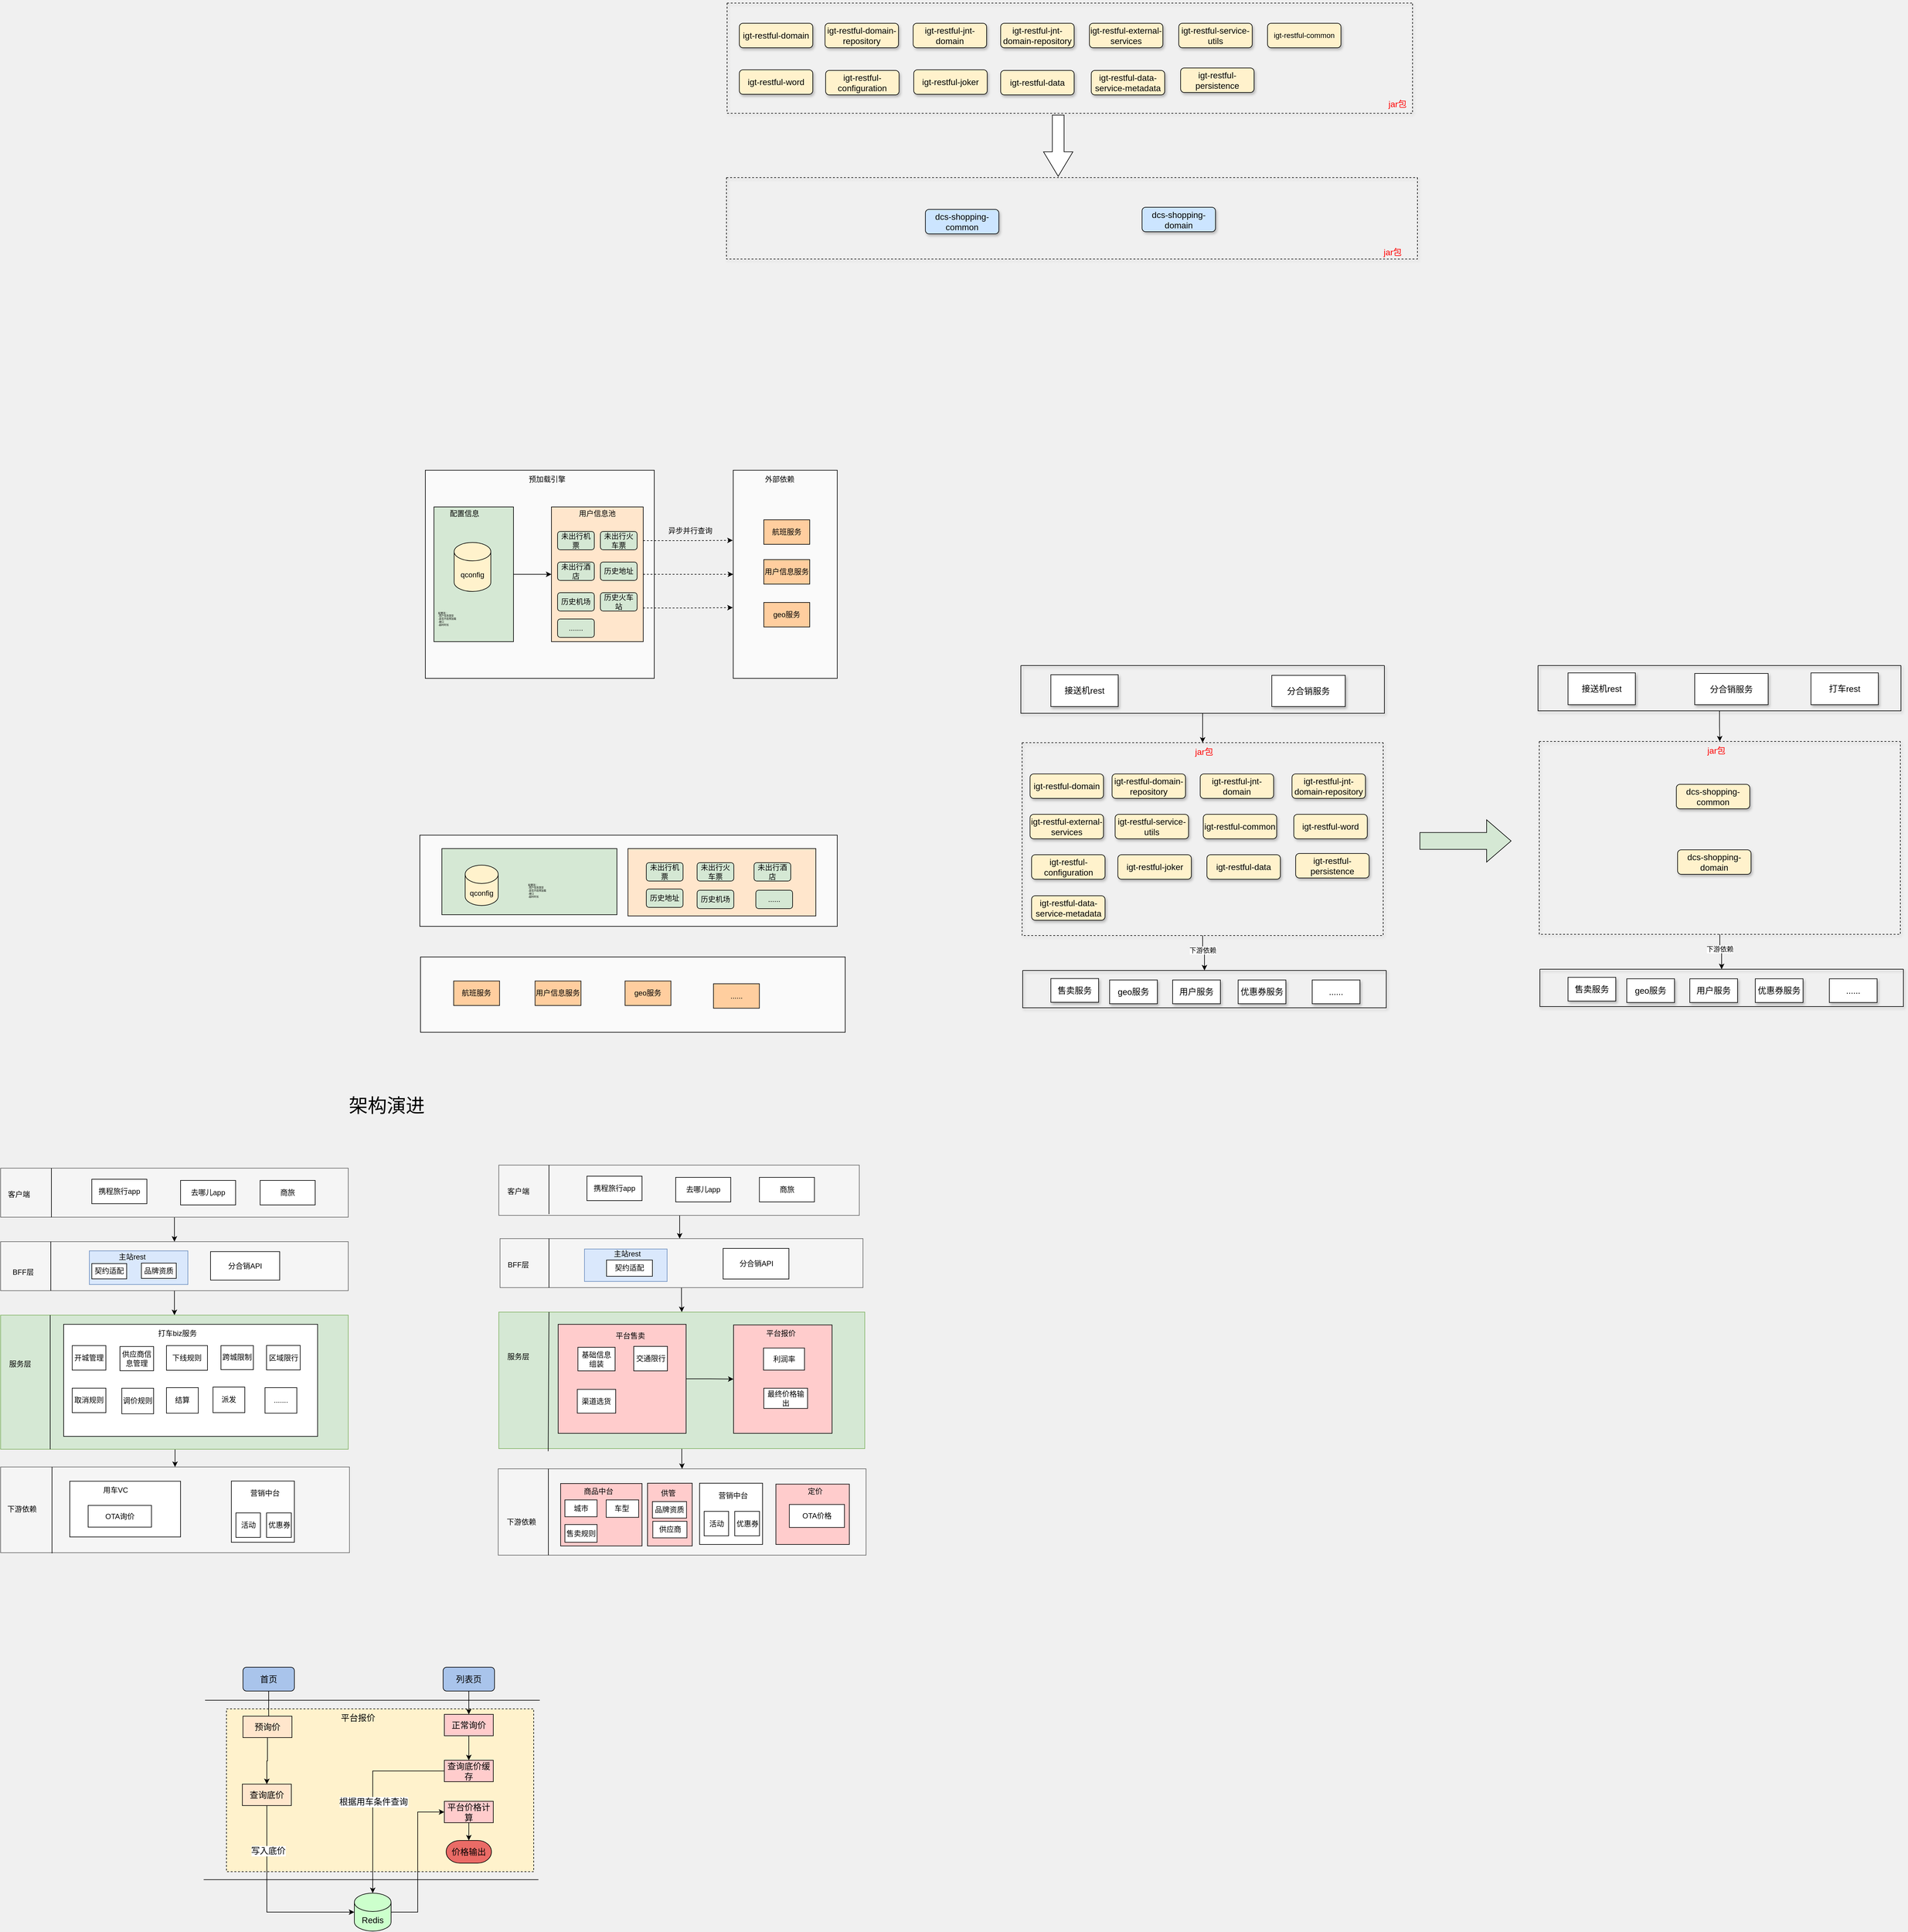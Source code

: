 <mxfile version="22.1.18" type="github">
  <diagram name="第 1 页" id="ojvPi8WQd3-tFRqyGhmH">
    <mxGraphModel dx="2836" dy="1475" grid="0" gridSize="10" guides="1" tooltips="1" connect="1" arrows="1" fold="1" page="0" pageScale="1" pageWidth="827" pageHeight="1169" background="#F0F0F0" math="0" shadow="0">
      <root>
        <mxCell id="0" />
        <mxCell id="1" parent="0" />
        <mxCell id="pNZCPgI4A5s0o7uovuhv-33" value="" style="verticalLabelPosition=bottom;verticalAlign=top;html=1;shape=mxgraph.basic.rect;fillColor2=none;strokeWidth=1;size=20;indent=5;dashed=1;fontSize=14;fillColor=#FFF2CC;" vertex="1" parent="1">
          <mxGeometry x="-1199" y="2163" width="502" height="266" as="geometry" />
        </mxCell>
        <mxCell id="dn2wFribe9WqmOmaaQCE-37" value="" style="rounded=0;whiteSpace=wrap;html=1;fillColor=#FAFAFA;" parent="1" vertex="1">
          <mxGeometry x="-874" y="140" width="374" height="340" as="geometry" />
        </mxCell>
        <mxCell id="dn2wFribe9WqmOmaaQCE-65" style="edgeStyle=orthogonalEdgeStyle;rounded=0;orthogonalLoop=1;jettySize=auto;html=1;exitX=1;exitY=0.5;exitDx=0;exitDy=0;" parent="1" source="dn2wFribe9WqmOmaaQCE-63" target="dn2wFribe9WqmOmaaQCE-39" edge="1">
          <mxGeometry relative="1" as="geometry" />
        </mxCell>
        <mxCell id="dn2wFribe9WqmOmaaQCE-63" value="" style="rounded=0;whiteSpace=wrap;html=1;fillColor=#D5E8D4;" parent="1" vertex="1">
          <mxGeometry x="-860" y="200" width="130" height="220" as="geometry" />
        </mxCell>
        <mxCell id="dn2wFribe9WqmOmaaQCE-38" value="" style="rounded=0;whiteSpace=wrap;html=1;fillColor=#FAFAFA;" parent="1" vertex="1">
          <mxGeometry x="-371" y="140" width="170" height="340" as="geometry" />
        </mxCell>
        <mxCell id="dn2wFribe9WqmOmaaQCE-57" style="edgeStyle=orthogonalEdgeStyle;rounded=0;orthogonalLoop=1;jettySize=auto;html=1;exitX=1;exitY=0.5;exitDx=0;exitDy=0;entryX=0;entryY=0.5;entryDx=0;entryDy=0;dashed=1;" parent="1" source="dn2wFribe9WqmOmaaQCE-39" target="dn2wFribe9WqmOmaaQCE-38" edge="1">
          <mxGeometry relative="1" as="geometry" />
        </mxCell>
        <mxCell id="dn2wFribe9WqmOmaaQCE-39" value="" style="rounded=0;whiteSpace=wrap;html=1;fillColor=#FFE6CC;" parent="1" vertex="1">
          <mxGeometry x="-668" y="200" width="150" height="220" as="geometry" />
        </mxCell>
        <mxCell id="dn2wFribe9WqmOmaaQCE-40" value="未出行机票" style="rounded=1;whiteSpace=wrap;html=1;fillColor=#D5E8D4;" parent="1" vertex="1">
          <mxGeometry x="-658" y="240" width="60" height="30" as="geometry" />
        </mxCell>
        <mxCell id="dn2wFribe9WqmOmaaQCE-41" value="未出行火车票" style="rounded=1;whiteSpace=wrap;html=1;fillColor=#D5E8D4;" parent="1" vertex="1">
          <mxGeometry x="-588" y="240" width="60" height="30" as="geometry" />
        </mxCell>
        <mxCell id="dn2wFribe9WqmOmaaQCE-42" value="未出行酒店" style="rounded=1;whiteSpace=wrap;html=1;fillColor=#D5E8D4;" parent="1" vertex="1">
          <mxGeometry x="-658" y="290" width="60" height="30" as="geometry" />
        </mxCell>
        <mxCell id="dn2wFribe9WqmOmaaQCE-43" value="历史地址" style="rounded=1;whiteSpace=wrap;html=1;fillColor=#D5E8D4;" parent="1" vertex="1">
          <mxGeometry x="-588" y="290" width="60" height="30" as="geometry" />
        </mxCell>
        <mxCell id="dn2wFribe9WqmOmaaQCE-44" value="历史机场" style="rounded=1;whiteSpace=wrap;html=1;fillColor=#D5E8D4;" parent="1" vertex="1">
          <mxGeometry x="-658" y="340" width="60" height="30" as="geometry" />
        </mxCell>
        <mxCell id="dn2wFribe9WqmOmaaQCE-45" value="历史火车站" style="rounded=1;whiteSpace=wrap;html=1;fillColor=#D5E8D4;" parent="1" vertex="1">
          <mxGeometry x="-588" y="340" width="60" height="30" as="geometry" />
        </mxCell>
        <mxCell id="dn2wFribe9WqmOmaaQCE-46" value="......." style="rounded=1;whiteSpace=wrap;html=1;fillColor=#D5E8D4;" parent="1" vertex="1">
          <mxGeometry x="-658" y="383" width="60" height="30" as="geometry" />
        </mxCell>
        <mxCell id="dn2wFribe9WqmOmaaQCE-50" value="用户信息池" style="text;html=1;strokeColor=none;fillColor=none;align=center;verticalAlign=middle;whiteSpace=wrap;rounded=0;" parent="1" vertex="1">
          <mxGeometry x="-632" y="196" width="78" height="30" as="geometry" />
        </mxCell>
        <mxCell id="dn2wFribe9WqmOmaaQCE-51" value="外部依赖" style="text;html=1;strokeColor=none;fillColor=none;align=center;verticalAlign=middle;whiteSpace=wrap;rounded=0;" parent="1" vertex="1">
          <mxGeometry x="-325" y="140" width="60" height="30" as="geometry" />
        </mxCell>
        <mxCell id="dn2wFribe9WqmOmaaQCE-52" value="航班服务" style="rounded=0;whiteSpace=wrap;html=1;fillColor=#FFCE9F;" parent="1" vertex="1">
          <mxGeometry x="-321" y="221" width="75" height="40" as="geometry" />
        </mxCell>
        <mxCell id="dn2wFribe9WqmOmaaQCE-53" value="用户信息服务" style="rounded=0;whiteSpace=wrap;html=1;fillColor=#FFCE9F;" parent="1" vertex="1">
          <mxGeometry x="-321" y="286" width="75" height="40" as="geometry" />
        </mxCell>
        <mxCell id="dn2wFribe9WqmOmaaQCE-55" value="geo服务" style="rounded=0;whiteSpace=wrap;html=1;fillColor=#FFCE9F;" parent="1" vertex="1">
          <mxGeometry x="-321" y="356" width="75" height="40" as="geometry" />
        </mxCell>
        <mxCell id="dn2wFribe9WqmOmaaQCE-58" style="edgeStyle=orthogonalEdgeStyle;rounded=0;orthogonalLoop=1;jettySize=auto;html=1;exitX=1;exitY=0.75;exitDx=0;exitDy=0;entryX=-0.004;entryY=0.66;entryDx=0;entryDy=0;entryPerimeter=0;dashed=1;" parent="1" source="dn2wFribe9WqmOmaaQCE-39" target="dn2wFribe9WqmOmaaQCE-38" edge="1">
          <mxGeometry relative="1" as="geometry" />
        </mxCell>
        <mxCell id="dn2wFribe9WqmOmaaQCE-59" style="edgeStyle=orthogonalEdgeStyle;rounded=0;orthogonalLoop=1;jettySize=auto;html=1;exitX=1;exitY=0.25;exitDx=0;exitDy=0;entryX=-0.004;entryY=0.337;entryDx=0;entryDy=0;entryPerimeter=0;dashed=1;" parent="1" source="dn2wFribe9WqmOmaaQCE-39" target="dn2wFribe9WqmOmaaQCE-38" edge="1">
          <mxGeometry relative="1" as="geometry" />
        </mxCell>
        <mxCell id="dn2wFribe9WqmOmaaQCE-60" value="异步并行查询" style="text;html=1;strokeColor=none;fillColor=none;align=center;verticalAlign=middle;whiteSpace=wrap;rounded=0;" parent="1" vertex="1">
          <mxGeometry x="-480" y="226" width="78" height="26" as="geometry" />
        </mxCell>
        <mxCell id="dn2wFribe9WqmOmaaQCE-61" value="预加载引擎" style="text;html=1;strokeColor=none;fillColor=none;align=center;verticalAlign=middle;whiteSpace=wrap;rounded=0;" parent="1" vertex="1">
          <mxGeometry x="-710" y="140" width="70" height="30" as="geometry" />
        </mxCell>
        <mxCell id="dn2wFribe9WqmOmaaQCE-62" value="qconfig" style="shape=cylinder3;whiteSpace=wrap;html=1;boundedLbl=1;backgroundOutline=1;size=15;fillColor=#FFF2CC;" parent="1" vertex="1">
          <mxGeometry x="-827" y="258" width="60" height="80" as="geometry" />
        </mxCell>
        <mxCell id="dn2wFribe9WqmOmaaQCE-64" value="配置信息" style="text;html=1;strokeColor=none;fillColor=none;align=center;verticalAlign=middle;whiteSpace=wrap;rounded=0;" parent="1" vertex="1">
          <mxGeometry x="-840" y="196" width="60" height="30" as="geometry" />
        </mxCell>
        <mxCell id="dn2wFribe9WqmOmaaQCE-66" value="配置项：&lt;br style=&quot;font-size: 4px;&quot;&gt;-用户信息类型&lt;br style=&quot;font-size: 4px;&quot;&gt;-是否开启预加载&lt;br style=&quot;font-size: 4px;&quot;&gt;-接口&lt;br style=&quot;font-size: 4px;&quot;&gt;-超时时长" style="text;html=1;strokeColor=none;fillColor=none;align=left;verticalAlign=middle;whiteSpace=wrap;rounded=0;fontSize=4;" parent="1" vertex="1">
          <mxGeometry x="-855.5" y="353" width="121" height="60" as="geometry" />
        </mxCell>
        <mxCell id="dn2wFribe9WqmOmaaQCE-68" value="" style="rounded=0;whiteSpace=wrap;html=1;fillColor=#FAFAFA;" parent="1" vertex="1">
          <mxGeometry x="-883" y="736" width="682" height="149" as="geometry" />
        </mxCell>
        <mxCell id="dn2wFribe9WqmOmaaQCE-70" value="" style="rounded=0;whiteSpace=wrap;html=1;fillColor=#D5E8D4;" parent="1" vertex="1">
          <mxGeometry x="-847" y="758" width="286" height="108" as="geometry" />
        </mxCell>
        <mxCell id="dn2wFribe9WqmOmaaQCE-71" value="" style="rounded=0;whiteSpace=wrap;html=1;fillColor=#FAFAFA;" parent="1" vertex="1">
          <mxGeometry x="-882" y="935" width="694" height="123" as="geometry" />
        </mxCell>
        <mxCell id="dn2wFribe9WqmOmaaQCE-73" value="" style="rounded=0;whiteSpace=wrap;html=1;fillColor=#FFE6CC;" parent="1" vertex="1">
          <mxGeometry x="-543" y="758" width="307" height="110" as="geometry" />
        </mxCell>
        <mxCell id="dn2wFribe9WqmOmaaQCE-74" value="未出行机票" style="rounded=1;whiteSpace=wrap;html=1;fillColor=#D5E8D4;" parent="1" vertex="1">
          <mxGeometry x="-513" y="781" width="60" height="30" as="geometry" />
        </mxCell>
        <mxCell id="dn2wFribe9WqmOmaaQCE-75" value="未出行火车票" style="rounded=1;whiteSpace=wrap;html=1;fillColor=#D5E8D4;" parent="1" vertex="1">
          <mxGeometry x="-430" y="781" width="60" height="30" as="geometry" />
        </mxCell>
        <mxCell id="dn2wFribe9WqmOmaaQCE-76" value="未出行酒店" style="rounded=1;whiteSpace=wrap;html=1;fillColor=#D5E8D4;" parent="1" vertex="1">
          <mxGeometry x="-337" y="781" width="60" height="30" as="geometry" />
        </mxCell>
        <mxCell id="dn2wFribe9WqmOmaaQCE-77" value="历史地址" style="rounded=1;whiteSpace=wrap;html=1;fillColor=#D5E8D4;" parent="1" vertex="1">
          <mxGeometry x="-513" y="824" width="60" height="30" as="geometry" />
        </mxCell>
        <mxCell id="dn2wFribe9WqmOmaaQCE-78" value="历史机场" style="rounded=1;whiteSpace=wrap;html=1;fillColor=#D5E8D4;" parent="1" vertex="1">
          <mxGeometry x="-430" y="826" width="60" height="30" as="geometry" />
        </mxCell>
        <mxCell id="dn2wFribe9WqmOmaaQCE-79" value="......" style="rounded=1;whiteSpace=wrap;html=1;fillColor=#D5E8D4;" parent="1" vertex="1">
          <mxGeometry x="-334" y="826" width="60" height="30" as="geometry" />
        </mxCell>
        <mxCell id="dn2wFribe9WqmOmaaQCE-83" value="航班服务" style="rounded=0;whiteSpace=wrap;html=1;fillColor=#FFCE9F;" parent="1" vertex="1">
          <mxGeometry x="-827.75" y="974.25" width="75" height="40" as="geometry" />
        </mxCell>
        <mxCell id="dn2wFribe9WqmOmaaQCE-84" value="用户信息服务" style="rounded=0;whiteSpace=wrap;html=1;fillColor=#FFCE9F;" parent="1" vertex="1">
          <mxGeometry x="-694.75" y="974.25" width="75" height="40" as="geometry" />
        </mxCell>
        <mxCell id="dn2wFribe9WqmOmaaQCE-85" value="geo服务" style="rounded=0;whiteSpace=wrap;html=1;fillColor=#FFCE9F;" parent="1" vertex="1">
          <mxGeometry x="-547.75" y="974.25" width="75" height="40" as="geometry" />
        </mxCell>
        <mxCell id="dn2wFribe9WqmOmaaQCE-90" value="qconfig" style="shape=cylinder3;whiteSpace=wrap;html=1;boundedLbl=1;backgroundOutline=1;size=15;fillColor=#FFF2CC;" parent="1" vertex="1">
          <mxGeometry x="-809" y="785" width="54" height="66" as="geometry" />
        </mxCell>
        <mxCell id="dn2wFribe9WqmOmaaQCE-92" value="配置项：&lt;br style=&quot;font-size: 4px;&quot;&gt;-用户信息类型&lt;br style=&quot;font-size: 4px;&quot;&gt;-是否开启预加载&lt;br style=&quot;font-size: 4px;&quot;&gt;-接口&lt;br style=&quot;font-size: 4px;&quot;&gt;-超时时长" style="text;html=1;strokeColor=none;fillColor=none;align=left;verticalAlign=middle;whiteSpace=wrap;rounded=0;fontSize=4;" parent="1" vertex="1">
          <mxGeometry x="-708" y="797" width="121" height="60" as="geometry" />
        </mxCell>
        <mxCell id="dn2wFribe9WqmOmaaQCE-95" value="......" style="rounded=0;whiteSpace=wrap;html=1;fillColor=#FFCE9F;" parent="1" vertex="1">
          <mxGeometry x="-403.25" y="978.75" width="75" height="40" as="geometry" />
        </mxCell>
        <mxCell id="n12spc9v7HAxNl4aVp7A-15" value="" style="whiteSpace=wrap;html=1;fillColor=#f5f5f5;strokeColor=#666666;fontColor=#333333;" parent="1" vertex="1">
          <mxGeometry x="-755" y="1771" width="601" height="141" as="geometry" />
        </mxCell>
        <mxCell id="n12spc9v7HAxNl4aVp7A-16" value="" style="whiteSpace=wrap;html=1;fillColor=#FFCCCC;" parent="1" vertex="1">
          <mxGeometry x="-653" y="1795" width="133" height="102" as="geometry" />
        </mxCell>
        <mxCell id="n12spc9v7HAxNl4aVp7A-91" style="edgeStyle=orthogonalEdgeStyle;rounded=0;orthogonalLoop=1;jettySize=auto;html=1;exitX=0.5;exitY=1;exitDx=0;exitDy=0;entryX=0.5;entryY=0;entryDx=0;entryDy=0;" parent="1" edge="1">
          <mxGeometry relative="1" as="geometry">
            <mxPoint x="-460.5" y="1356" as="sourcePoint" />
            <mxPoint x="-458.5" y="1395" as="targetPoint" />
          </mxGeometry>
        </mxCell>
        <mxCell id="n12spc9v7HAxNl4aVp7A-17" value="" style="whiteSpace=wrap;html=1;fillColor=#f5f5f5;fontColor=#333333;strokeColor=#666666;" parent="1" vertex="1">
          <mxGeometry x="-754" y="1275" width="589" height="82" as="geometry" />
        </mxCell>
        <mxCell id="n12spc9v7HAxNl4aVp7A-18" value="" style="endArrow=none;html=1;" parent="1" edge="1">
          <mxGeometry width="50" height="50" relative="1" as="geometry">
            <mxPoint x="-672" y="1355" as="sourcePoint" />
            <mxPoint x="-672" y="1275" as="targetPoint" />
          </mxGeometry>
        </mxCell>
        <mxCell id="n12spc9v7HAxNl4aVp7A-19" value="客户端" style="text;html=1;strokeColor=none;fillColor=none;align=center;verticalAlign=middle;whiteSpace=wrap;" parent="1" vertex="1">
          <mxGeometry x="-752" y="1303" width="60" height="30" as="geometry" />
        </mxCell>
        <mxCell id="n12spc9v7HAxNl4aVp7A-20" value="携程旅行app" style="whiteSpace=wrap;html=1;" parent="1" vertex="1">
          <mxGeometry x="-610" y="1293" width="90" height="40" as="geometry" />
        </mxCell>
        <mxCell id="n12spc9v7HAxNl4aVp7A-21" value="去哪儿app" style="whiteSpace=wrap;html=1;" parent="1" vertex="1">
          <mxGeometry x="-465" y="1295" width="90" height="40" as="geometry" />
        </mxCell>
        <mxCell id="n12spc9v7HAxNl4aVp7A-25" value="商旅" style="whiteSpace=wrap;html=1;" parent="1" vertex="1">
          <mxGeometry x="-328.25" y="1295" width="90" height="40" as="geometry" />
        </mxCell>
        <mxCell id="pNZCPgI4A5s0o7uovuhv-4" style="edgeStyle=orthogonalEdgeStyle;rounded=0;orthogonalLoop=1;jettySize=auto;html=1;exitX=0.5;exitY=1;exitDx=0;exitDy=0;entryX=0.5;entryY=0;entryDx=0;entryDy=0;" edge="1" parent="1" source="n12spc9v7HAxNl4aVp7A-26" target="n12spc9v7HAxNl4aVp7A-29">
          <mxGeometry relative="1" as="geometry" />
        </mxCell>
        <mxCell id="n12spc9v7HAxNl4aVp7A-26" value="" style="whiteSpace=wrap;html=1;fillColor=#f5f5f5;fontColor=#333333;strokeColor=#666666;" parent="1" vertex="1">
          <mxGeometry x="-752" y="1395" width="593" height="80" as="geometry" />
        </mxCell>
        <mxCell id="n12spc9v7HAxNl4aVp7A-27" value="" style="endArrow=none;html=1;" parent="1" edge="1">
          <mxGeometry width="50" height="50" relative="1" as="geometry">
            <mxPoint x="-672" y="1475" as="sourcePoint" />
            <mxPoint x="-672" y="1395" as="targetPoint" />
          </mxGeometry>
        </mxCell>
        <mxCell id="n12spc9v7HAxNl4aVp7A-28" value="BFF层" style="text;html=1;strokeColor=none;fillColor=none;align=center;verticalAlign=middle;whiteSpace=wrap;" parent="1" vertex="1">
          <mxGeometry x="-752" y="1422.5" width="60" height="30" as="geometry" />
        </mxCell>
        <mxCell id="n12spc9v7HAxNl4aVp7A-151" style="edgeStyle=orthogonalEdgeStyle;rounded=0;orthogonalLoop=1;jettySize=auto;html=1;exitX=0.5;exitY=1;exitDx=0;exitDy=0;" parent="1" source="n12spc9v7HAxNl4aVp7A-29" target="n12spc9v7HAxNl4aVp7A-15" edge="1">
          <mxGeometry relative="1" as="geometry" />
        </mxCell>
        <mxCell id="n12spc9v7HAxNl4aVp7A-29" value="" style="whiteSpace=wrap;html=1;fillColor=#d5e8d4;strokeColor=#82b366;" parent="1" vertex="1">
          <mxGeometry x="-754" y="1515" width="598" height="223" as="geometry" />
        </mxCell>
        <mxCell id="n12spc9v7HAxNl4aVp7A-30" value="服务层" style="text;html=1;strokeColor=none;fillColor=none;align=center;verticalAlign=middle;whiteSpace=wrap;" parent="1" vertex="1">
          <mxGeometry x="-752" y="1572.5" width="60" height="30" as="geometry" />
        </mxCell>
        <mxCell id="n12spc9v7HAxNl4aVp7A-31" value="" style="whiteSpace=wrap;html=1;fillColor=#dae8fc;strokeColor=#6c8ebf;" parent="1" vertex="1">
          <mxGeometry x="-614" y="1412" width="135" height="53" as="geometry" />
        </mxCell>
        <mxCell id="n12spc9v7HAxNl4aVp7A-33" value="契约适配" style="whiteSpace=wrap;html=1;" parent="1" vertex="1">
          <mxGeometry x="-578" y="1430" width="75" height="26.5" as="geometry" />
        </mxCell>
        <mxCell id="n12spc9v7HAxNl4aVp7A-34" value="分合销API" style="whiteSpace=wrap;html=1;" parent="1" vertex="1">
          <mxGeometry x="-387.5" y="1411" width="107.5" height="50" as="geometry" />
        </mxCell>
        <mxCell id="n12spc9v7HAxNl4aVp7A-35" value="" style="endArrow=none;html=1;exitX=0.135;exitY=1.019;exitDx=0;exitDy=0;exitPerimeter=0;" parent="1" source="n12spc9v7HAxNl4aVp7A-29" edge="1">
          <mxGeometry width="50" height="50" relative="1" as="geometry">
            <mxPoint x="-672" y="1663" as="sourcePoint" />
            <mxPoint x="-672" y="1515" as="targetPoint" />
          </mxGeometry>
        </mxCell>
        <mxCell id="n12spc9v7HAxNl4aVp7A-36" value="售卖" style="text;html=1;strokeColor=none;fillColor=none;align=center;verticalAlign=middle;whiteSpace=wrap;" parent="1" vertex="1">
          <mxGeometry x="-532" y="1545" width="60" height="30" as="geometry" />
        </mxCell>
        <mxCell id="n12spc9v7HAxNl4aVp7A-37" value="" style="whiteSpace=wrap;html=1;fillColor=#FFCCCC;" parent="1" vertex="1">
          <mxGeometry x="-370.5" y="1536" width="161" height="177" as="geometry" />
        </mxCell>
        <mxCell id="n12spc9v7HAxNl4aVp7A-38" value="平台报价" style="text;html=1;strokeColor=none;fillColor=none;align=center;verticalAlign=middle;whiteSpace=wrap;" parent="1" vertex="1">
          <mxGeometry x="-322.75" y="1535" width="60" height="30" as="geometry" />
        </mxCell>
        <mxCell id="pNZCPgI4A5s0o7uovuhv-1" style="edgeStyle=orthogonalEdgeStyle;rounded=0;orthogonalLoop=1;jettySize=auto;html=1;exitX=1;exitY=0.5;exitDx=0;exitDy=0;entryX=0;entryY=0.5;entryDx=0;entryDy=0;" edge="1" parent="1" source="n12spc9v7HAxNl4aVp7A-39" target="n12spc9v7HAxNl4aVp7A-37">
          <mxGeometry relative="1" as="geometry" />
        </mxCell>
        <mxCell id="n12spc9v7HAxNl4aVp7A-39" value="" style="whiteSpace=wrap;html=1;fillColor=#FFCCCC;" parent="1" vertex="1">
          <mxGeometry x="-657" y="1535" width="209" height="178" as="geometry" />
        </mxCell>
        <mxCell id="n12spc9v7HAxNl4aVp7A-40" value="平台售卖" style="text;html=1;strokeColor=none;fillColor=none;align=center;verticalAlign=middle;whiteSpace=wrap;" parent="1" vertex="1">
          <mxGeometry x="-569.5" y="1539" width="60" height="30" as="geometry" />
        </mxCell>
        <mxCell id="n12spc9v7HAxNl4aVp7A-41" value="" style="endArrow=none;html=1;" parent="1" edge="1">
          <mxGeometry width="50" height="50" relative="1" as="geometry">
            <mxPoint x="-673" y="1912" as="sourcePoint" />
            <mxPoint x="-673" y="1771" as="targetPoint" />
          </mxGeometry>
        </mxCell>
        <mxCell id="n12spc9v7HAxNl4aVp7A-42" value="下游依赖" style="text;html=1;strokeColor=none;fillColor=none;align=center;verticalAlign=middle;whiteSpace=wrap;" parent="1" vertex="1">
          <mxGeometry x="-747" y="1843" width="60" height="30" as="geometry" />
        </mxCell>
        <mxCell id="n12spc9v7HAxNl4aVp7A-43" value="城市" style="whiteSpace=wrap;html=1;" parent="1" vertex="1">
          <mxGeometry x="-646" y="1821.75" width="52.5" height="27.5" as="geometry" />
        </mxCell>
        <mxCell id="n12spc9v7HAxNl4aVp7A-47" value="最终价格输出" style="whiteSpace=wrap;html=1;" parent="1" vertex="1">
          <mxGeometry x="-321" y="1639.37" width="71.5" height="33" as="geometry" />
        </mxCell>
        <mxCell id="n12spc9v7HAxNl4aVp7A-48" value="利润率" style="whiteSpace=wrap;html=1;" parent="1" vertex="1">
          <mxGeometry x="-321.5" y="1573.75" width="67" height="36" as="geometry" />
        </mxCell>
        <mxCell id="n12spc9v7HAxNl4aVp7A-50" value="车型&lt;span style=&quot;white-space: pre;&quot;&gt;&#x9;&lt;/span&gt;" style="whiteSpace=wrap;html=1;" parent="1" vertex="1">
          <mxGeometry x="-578.5" y="1821.75" width="53" height="28.5" as="geometry" />
        </mxCell>
        <mxCell id="n12spc9v7HAxNl4aVp7A-51" value="售卖规则" style="whiteSpace=wrap;html=1;" parent="1" vertex="1">
          <mxGeometry x="-646" y="1862" width="52.5" height="29" as="geometry" />
        </mxCell>
        <mxCell id="n12spc9v7HAxNl4aVp7A-53" value="商品中台" style="text;html=1;strokeColor=none;fillColor=none;align=center;verticalAlign=middle;whiteSpace=wrap;" parent="1" vertex="1">
          <mxGeometry x="-621" y="1793" width="60" height="30" as="geometry" />
        </mxCell>
        <mxCell id="n12spc9v7HAxNl4aVp7A-54" value="" style="whiteSpace=wrap;html=1;" parent="1" vertex="1">
          <mxGeometry x="-426" y="1794.5" width="103" height="100" as="geometry" />
        </mxCell>
        <mxCell id="n12spc9v7HAxNl4aVp7A-55" value="营销中台" style="text;html=1;strokeColor=none;fillColor=none;align=center;verticalAlign=middle;whiteSpace=wrap;" parent="1" vertex="1">
          <mxGeometry x="-401" y="1799.5" width="60" height="30" as="geometry" />
        </mxCell>
        <mxCell id="n12spc9v7HAxNl4aVp7A-56" value="活动" style="whiteSpace=wrap;html=1;" parent="1" vertex="1">
          <mxGeometry x="-418.5" y="1840.5" width="40" height="40" as="geometry" />
        </mxCell>
        <mxCell id="n12spc9v7HAxNl4aVp7A-57" value="优惠券" style="whiteSpace=wrap;html=1;" parent="1" vertex="1">
          <mxGeometry x="-368.5" y="1840.5" width="40.5" height="40" as="geometry" />
        </mxCell>
        <mxCell id="n12spc9v7HAxNl4aVp7A-58" value="渠道选货" style="whiteSpace=wrap;html=1;" parent="1" vertex="1">
          <mxGeometry x="-625.75" y="1641.25" width="62.75" height="38.75" as="geometry" />
        </mxCell>
        <mxCell id="n12spc9v7HAxNl4aVp7A-59" value="交通限行" style="whiteSpace=wrap;html=1;" parent="1" vertex="1">
          <mxGeometry x="-533.5" y="1571" width="55" height="40" as="geometry" />
        </mxCell>
        <mxCell id="n12spc9v7HAxNl4aVp7A-60" value="基础信息组装" style="whiteSpace=wrap;html=1;" parent="1" vertex="1">
          <mxGeometry x="-624.75" y="1572.5" width="60.75" height="38.5" as="geometry" />
        </mxCell>
        <mxCell id="n12spc9v7HAxNl4aVp7A-66" value="" style="whiteSpace=wrap;html=1;fillColor=#FFCCCC;" parent="1" vertex="1">
          <mxGeometry x="-301.25" y="1796" width="120" height="98.5" as="geometry" />
        </mxCell>
        <mxCell id="n12spc9v7HAxNl4aVp7A-69" value="&lt;div style=&quot;text-align: start;&quot;&gt;OTA价格&lt;/div&gt;" style="whiteSpace=wrap;html=1;" parent="1" vertex="1">
          <mxGeometry x="-279.25" y="1829.25" width="90" height="37.5" as="geometry" />
        </mxCell>
        <mxCell id="n12spc9v7HAxNl4aVp7A-79" value="定价" style="text;html=1;strokeColor=none;fillColor=none;align=center;verticalAlign=middle;whiteSpace=wrap;" parent="1" vertex="1">
          <mxGeometry x="-266.75" y="1793" width="60" height="30" as="geometry" />
        </mxCell>
        <mxCell id="n12spc9v7HAxNl4aVp7A-80" value="主站rest" style="text;html=1;strokeColor=none;fillColor=none;align=center;verticalAlign=middle;whiteSpace=wrap;rounded=0;" parent="1" vertex="1">
          <mxGeometry x="-574" y="1405" width="60" height="30" as="geometry" />
        </mxCell>
        <mxCell id="n12spc9v7HAxNl4aVp7A-92" value="" style="whiteSpace=wrap;html=1;fillColor=#f5f5f5;strokeColor=#666666;fontColor=#333333;" parent="1" vertex="1">
          <mxGeometry x="-1568" y="1768" width="570" height="140" as="geometry" />
        </mxCell>
        <mxCell id="n12spc9v7HAxNl4aVp7A-93" value="" style="whiteSpace=wrap;html=1;" parent="1" vertex="1">
          <mxGeometry x="-1455" y="1791.25" width="181" height="91" as="geometry" />
        </mxCell>
        <mxCell id="5h83ffTivOZT2kAHfoAY-116" style="edgeStyle=orthogonalEdgeStyle;rounded=0;orthogonalLoop=1;jettySize=auto;html=1;exitX=0.5;exitY=1;exitDx=0;exitDy=0;entryX=0.5;entryY=0;entryDx=0;entryDy=0;" parent="1" source="n12spc9v7HAxNl4aVp7A-95" target="n12spc9v7HAxNl4aVp7A-102" edge="1">
          <mxGeometry relative="1" as="geometry" />
        </mxCell>
        <mxCell id="n12spc9v7HAxNl4aVp7A-95" value="" style="whiteSpace=wrap;html=1;fillColor=#f5f5f5;fontColor=#333333;strokeColor=#666666;" parent="1" vertex="1">
          <mxGeometry x="-1568" y="1280" width="568" height="80" as="geometry" />
        </mxCell>
        <mxCell id="n12spc9v7HAxNl4aVp7A-96" value="" style="endArrow=none;html=1;" parent="1" edge="1">
          <mxGeometry width="50" height="50" relative="1" as="geometry">
            <mxPoint x="-1485" y="1360" as="sourcePoint" />
            <mxPoint x="-1485" y="1280" as="targetPoint" />
          </mxGeometry>
        </mxCell>
        <mxCell id="n12spc9v7HAxNl4aVp7A-97" value="客户端" style="text;html=1;strokeColor=none;fillColor=none;align=center;verticalAlign=middle;whiteSpace=wrap;" parent="1" vertex="1">
          <mxGeometry x="-1568" y="1308" width="60" height="30" as="geometry" />
        </mxCell>
        <mxCell id="n12spc9v7HAxNl4aVp7A-98" value="携程旅行app" style="whiteSpace=wrap;html=1;" parent="1" vertex="1">
          <mxGeometry x="-1419" y="1298" width="90" height="40" as="geometry" />
        </mxCell>
        <mxCell id="n12spc9v7HAxNl4aVp7A-99" value="去哪儿app" style="whiteSpace=wrap;html=1;" parent="1" vertex="1">
          <mxGeometry x="-1274" y="1300" width="90" height="40" as="geometry" />
        </mxCell>
        <mxCell id="n12spc9v7HAxNl4aVp7A-100" value="商旅" style="whiteSpace=wrap;html=1;" parent="1" vertex="1">
          <mxGeometry x="-1144" y="1300" width="90" height="40" as="geometry" />
        </mxCell>
        <mxCell id="5h83ffTivOZT2kAHfoAY-117" style="edgeStyle=orthogonalEdgeStyle;rounded=0;orthogonalLoop=1;jettySize=auto;html=1;exitX=0.5;exitY=1;exitDx=0;exitDy=0;entryX=0.5;entryY=0;entryDx=0;entryDy=0;" parent="1" source="n12spc9v7HAxNl4aVp7A-102" target="n12spc9v7HAxNl4aVp7A-106" edge="1">
          <mxGeometry relative="1" as="geometry" />
        </mxCell>
        <mxCell id="n12spc9v7HAxNl4aVp7A-102" value="" style="whiteSpace=wrap;html=1;fillColor=#f5f5f5;fontColor=#333333;strokeColor=#666666;" parent="1" vertex="1">
          <mxGeometry x="-1568" y="1400" width="568" height="80" as="geometry" />
        </mxCell>
        <mxCell id="n12spc9v7HAxNl4aVp7A-103" value="" style="endArrow=none;html=1;" parent="1" edge="1">
          <mxGeometry width="50" height="50" relative="1" as="geometry">
            <mxPoint x="-1486" y="1480" as="sourcePoint" />
            <mxPoint x="-1486" y="1400" as="targetPoint" />
          </mxGeometry>
        </mxCell>
        <mxCell id="n12spc9v7HAxNl4aVp7A-104" value="BFF层" style="text;html=1;strokeColor=none;fillColor=none;align=center;verticalAlign=middle;whiteSpace=wrap;" parent="1" vertex="1">
          <mxGeometry x="-1561" y="1435" width="60" height="30" as="geometry" />
        </mxCell>
        <mxCell id="n12spc9v7HAxNl4aVp7A-153" style="edgeStyle=orthogonalEdgeStyle;rounded=0;orthogonalLoop=1;jettySize=auto;html=1;exitX=0.5;exitY=1;exitDx=0;exitDy=0;entryX=0.5;entryY=0;entryDx=0;entryDy=0;" parent="1" source="n12spc9v7HAxNl4aVp7A-106" target="n12spc9v7HAxNl4aVp7A-92" edge="1">
          <mxGeometry relative="1" as="geometry" />
        </mxCell>
        <mxCell id="n12spc9v7HAxNl4aVp7A-106" value="" style="whiteSpace=wrap;html=1;fillColor=#d5e8d4;strokeColor=#82b366;" parent="1" vertex="1">
          <mxGeometry x="-1568" y="1520" width="568" height="219" as="geometry" />
        </mxCell>
        <mxCell id="n12spc9v7HAxNl4aVp7A-107" value="服务层" style="text;html=1;strokeColor=none;fillColor=none;align=center;verticalAlign=middle;whiteSpace=wrap;" parent="1" vertex="1">
          <mxGeometry x="-1566" y="1585" width="60" height="30" as="geometry" />
        </mxCell>
        <mxCell id="n12spc9v7HAxNl4aVp7A-108" value="" style="whiteSpace=wrap;html=1;fillColor=#dae8fc;strokeColor=#6c8ebf;" parent="1" vertex="1">
          <mxGeometry x="-1423" y="1415" width="161" height="55" as="geometry" />
        </mxCell>
        <mxCell id="n12spc9v7HAxNl4aVp7A-109" value="契约适配" style="whiteSpace=wrap;html=1;" parent="1" vertex="1">
          <mxGeometry x="-1419" y="1435.75" width="57" height="25" as="geometry" />
        </mxCell>
        <mxCell id="n12spc9v7HAxNl4aVp7A-110" value="分合销API" style="whiteSpace=wrap;html=1;" parent="1" vertex="1">
          <mxGeometry x="-1225" y="1416.25" width="113" height="46.5" as="geometry" />
        </mxCell>
        <mxCell id="n12spc9v7HAxNl4aVp7A-111" value="" style="endArrow=none;html=1;" parent="1" edge="1">
          <mxGeometry width="50" height="50" relative="1" as="geometry">
            <mxPoint x="-1487" y="1739" as="sourcePoint" />
            <mxPoint x="-1487" y="1520" as="targetPoint" />
          </mxGeometry>
        </mxCell>
        <mxCell id="n12spc9v7HAxNl4aVp7A-112" value="售卖" style="text;html=1;strokeColor=none;fillColor=none;align=center;verticalAlign=middle;whiteSpace=wrap;" parent="1" vertex="1">
          <mxGeometry x="-1341" y="1550" width="60" height="30" as="geometry" />
        </mxCell>
        <mxCell id="n12spc9v7HAxNl4aVp7A-116" value="" style="whiteSpace=wrap;html=1;" parent="1" vertex="1">
          <mxGeometry x="-1465" y="1535" width="415" height="183" as="geometry" />
        </mxCell>
        <mxCell id="n12spc9v7HAxNl4aVp7A-117" value="打车biz服务" style="text;html=1;strokeColor=none;fillColor=none;align=center;verticalAlign=middle;whiteSpace=wrap;" parent="1" vertex="1">
          <mxGeometry x="-1321.75" y="1537" width="85.5" height="26" as="geometry" />
        </mxCell>
        <mxCell id="n12spc9v7HAxNl4aVp7A-118" value="" style="endArrow=none;html=1;" parent="1" edge="1">
          <mxGeometry width="50" height="50" relative="1" as="geometry">
            <mxPoint x="-1484" y="1909" as="sourcePoint" />
            <mxPoint x="-1484" y="1768" as="targetPoint" />
          </mxGeometry>
        </mxCell>
        <mxCell id="n12spc9v7HAxNl4aVp7A-119" value="下游依赖" style="text;html=1;strokeColor=none;fillColor=none;align=center;verticalAlign=middle;whiteSpace=wrap;" parent="1" vertex="1">
          <mxGeometry x="-1563" y="1821.75" width="60" height="30" as="geometry" />
        </mxCell>
        <mxCell id="n12spc9v7HAxNl4aVp7A-120" value="OTA询价" style="whiteSpace=wrap;html=1;" parent="1" vertex="1">
          <mxGeometry x="-1425" y="1830.75" width="103.5" height="35.5" as="geometry" />
        </mxCell>
        <mxCell id="n12spc9v7HAxNl4aVp7A-125" value="用车VC" style="text;html=1;strokeColor=none;fillColor=none;align=center;verticalAlign=middle;whiteSpace=wrap;" parent="1" vertex="1">
          <mxGeometry x="-1410" y="1791.25" width="60" height="30" as="geometry" />
        </mxCell>
        <mxCell id="n12spc9v7HAxNl4aVp7A-130" value="下线规则" style="whiteSpace=wrap;html=1;" parent="1" vertex="1">
          <mxGeometry x="-1297" y="1569.75" width="67" height="40.25" as="geometry" />
        </mxCell>
        <mxCell id="n12spc9v7HAxNl4aVp7A-131" value="跨城限制" style="whiteSpace=wrap;html=1;" parent="1" vertex="1">
          <mxGeometry x="-1208" y="1569.75" width="53" height="39.25" as="geometry" />
        </mxCell>
        <mxCell id="n12spc9v7HAxNl4aVp7A-136" value="主站rest" style="text;html=1;strokeColor=none;fillColor=none;align=center;verticalAlign=middle;whiteSpace=wrap;rounded=0;" parent="1" vertex="1">
          <mxGeometry x="-1383" y="1410" width="60" height="30" as="geometry" />
        </mxCell>
        <mxCell id="n12spc9v7HAxNl4aVp7A-137" value="区域限行" style="whiteSpace=wrap;html=1;" parent="1" vertex="1">
          <mxGeometry x="-1133.5" y="1569.5" width="55" height="40" as="geometry" />
        </mxCell>
        <mxCell id="n12spc9v7HAxNl4aVp7A-138" value="开城管理" style="whiteSpace=wrap;html=1;" parent="1" vertex="1">
          <mxGeometry x="-1451" y="1569.75" width="55" height="40" as="geometry" />
        </mxCell>
        <mxCell id="n12spc9v7HAxNl4aVp7A-139" value="供应商信息管理" style="whiteSpace=wrap;html=1;" parent="1" vertex="1">
          <mxGeometry x="-1373" y="1571.25" width="55" height="39.5" as="geometry" />
        </mxCell>
        <mxCell id="n12spc9v7HAxNl4aVp7A-140" value="品牌资质" style="whiteSpace=wrap;html=1;" parent="1" vertex="1">
          <mxGeometry x="-1338" y="1435" width="57" height="25" as="geometry" />
        </mxCell>
        <mxCell id="n12spc9v7HAxNl4aVp7A-141" value="取消规则" style="whiteSpace=wrap;html=1;" parent="1" vertex="1">
          <mxGeometry x="-1451" y="1639.25" width="55" height="40" as="geometry" />
        </mxCell>
        <mxCell id="n12spc9v7HAxNl4aVp7A-142" value="调价规则" style="whiteSpace=wrap;html=1;" parent="1" vertex="1">
          <mxGeometry x="-1370" y="1639.37" width="52" height="41.75" as="geometry" />
        </mxCell>
        <mxCell id="n12spc9v7HAxNl4aVp7A-144" style="edgeStyle=orthogonalEdgeStyle;rounded=0;orthogonalLoop=1;jettySize=auto;html=1;exitX=0.5;exitY=1;exitDx=0;exitDy=0;" parent="1" source="n12spc9v7HAxNl4aVp7A-97" target="n12spc9v7HAxNl4aVp7A-97" edge="1">
          <mxGeometry relative="1" as="geometry" />
        </mxCell>
        <mxCell id="n12spc9v7HAxNl4aVp7A-155" value="" style="whiteSpace=wrap;html=1;fillColor=#FFCCCC;" parent="1" vertex="1">
          <mxGeometry x="-511" y="1794.5" width="73" height="102.5" as="geometry" />
        </mxCell>
        <mxCell id="n12spc9v7HAxNl4aVp7A-156" value="供管" style="text;html=1;strokeColor=none;fillColor=none;align=center;verticalAlign=middle;whiteSpace=wrap;" parent="1" vertex="1">
          <mxGeometry x="-507" y="1796" width="60" height="30" as="geometry" />
        </mxCell>
        <mxCell id="n12spc9v7HAxNl4aVp7A-157" value="品牌资质" style="whiteSpace=wrap;html=1;" parent="1" vertex="1">
          <mxGeometry x="-503" y="1824.5" width="55.75" height="27" as="geometry" />
        </mxCell>
        <mxCell id="n12spc9v7HAxNl4aVp7A-159" value="供应商" style="whiteSpace=wrap;html=1;" parent="1" vertex="1">
          <mxGeometry x="-502.37" y="1856.75" width="55.75" height="27" as="geometry" />
        </mxCell>
        <mxCell id="n12spc9v7HAxNl4aVp7A-160" value="" style="whiteSpace=wrap;html=1;" parent="1" vertex="1">
          <mxGeometry x="-1191" y="1791" width="103" height="100" as="geometry" />
        </mxCell>
        <mxCell id="n12spc9v7HAxNl4aVp7A-161" value="营销中台" style="text;html=1;strokeColor=none;fillColor=none;align=center;verticalAlign=middle;whiteSpace=wrap;" parent="1" vertex="1">
          <mxGeometry x="-1166" y="1796" width="60" height="30" as="geometry" />
        </mxCell>
        <mxCell id="n12spc9v7HAxNl4aVp7A-162" value="活动" style="whiteSpace=wrap;html=1;" parent="1" vertex="1">
          <mxGeometry x="-1183.5" y="1843" width="40" height="40" as="geometry" />
        </mxCell>
        <mxCell id="n12spc9v7HAxNl4aVp7A-163" value="优惠券" style="whiteSpace=wrap;html=1;" parent="1" vertex="1">
          <mxGeometry x="-1133.5" y="1843" width="40.5" height="40" as="geometry" />
        </mxCell>
        <mxCell id="n12spc9v7HAxNl4aVp7A-164" value="架构演进" style="text;html=1;strokeColor=none;fillColor=none;align=center;verticalAlign=middle;whiteSpace=wrap;rounded=0;fontSize=31;fontStyle=0" parent="1" vertex="1">
          <mxGeometry x="-1043" y="1158" width="212" height="40" as="geometry" />
        </mxCell>
        <mxCell id="n12spc9v7HAxNl4aVp7A-165" value="igt-restful-common" style="rounded=1;whiteSpace=wrap;html=1;fillColor=#FFF2CC;shadow=1;" parent="1" vertex="1">
          <mxGeometry x="502" y="-590" width="120" height="40" as="geometry" />
        </mxCell>
        <mxCell id="n12spc9v7HAxNl4aVp7A-166" value="&lt;p data-pm-slice=&quot;0 0 []&quot; style=&quot;font-size: 14px;&quot;&gt;igt-restful-domain&lt;/p&gt;" style="rounded=1;whiteSpace=wrap;html=1;fillColor=#FFF2CC;shadow=1;fontSize=14;" parent="1" vertex="1">
          <mxGeometry x="-361" y="-590" width="120" height="40" as="geometry" />
        </mxCell>
        <mxCell id="n12spc9v7HAxNl4aVp7A-167" value="&lt;p data-pm-slice=&quot;0 0 []&quot; style=&quot;font-size: 14px;&quot;&gt;igt-restful-domain-repository&lt;/p&gt;" style="rounded=1;whiteSpace=wrap;html=1;fillColor=#FFF2CC;shadow=1;fontSize=14;" parent="1" vertex="1">
          <mxGeometry x="-221" y="-590" width="120" height="40" as="geometry" />
        </mxCell>
        <mxCell id="n12spc9v7HAxNl4aVp7A-168" value="&lt;p data-pm-slice=&quot;0 0 []&quot; style=&quot;font-size: 14px;&quot;&gt;igt-restful-jnt-domain&lt;/p&gt;" style="rounded=1;whiteSpace=wrap;html=1;fillColor=#FFF2CC;shadow=1;fontSize=14;" parent="1" vertex="1">
          <mxGeometry x="-77" y="-590" width="120" height="40" as="geometry" />
        </mxCell>
        <mxCell id="n12spc9v7HAxNl4aVp7A-169" value="&lt;p data-pm-slice=&quot;0 0 []&quot; style=&quot;font-size: 14px;&quot;&gt;igt-restful-jnt-domain-repository&lt;/p&gt;" style="rounded=1;whiteSpace=wrap;html=1;fillColor=#FFF2CC;shadow=1;fontSize=14;" parent="1" vertex="1">
          <mxGeometry x="66" y="-590" width="120" height="40" as="geometry" />
        </mxCell>
        <mxCell id="n12spc9v7HAxNl4aVp7A-170" value="&lt;p data-pm-slice=&quot;0 0 []&quot; style=&quot;font-size: 14px;&quot;&gt;igt-restful-external-services&lt;/p&gt;" style="rounded=1;whiteSpace=wrap;html=1;fillColor=#FFF2CC;shadow=1;fontSize=14;" parent="1" vertex="1">
          <mxGeometry x="211" y="-590" width="120" height="40" as="geometry" />
        </mxCell>
        <mxCell id="n12spc9v7HAxNl4aVp7A-171" value="&lt;p data-pm-slice=&quot;0 0 []&quot; style=&quot;font-size: 14px;&quot;&gt;igt-restful-service-utils&lt;/p&gt;" style="rounded=1;whiteSpace=wrap;html=1;fillColor=#FFF2CC;shadow=1;fontSize=14;" parent="1" vertex="1">
          <mxGeometry x="357" y="-590" width="120" height="40" as="geometry" />
        </mxCell>
        <mxCell id="n12spc9v7HAxNl4aVp7A-172" value="&lt;p data-pm-slice=&quot;0 0 []&quot; style=&quot;font-size: 14px;&quot;&gt;igt-restful-configuration&lt;/p&gt;" style="rounded=1;whiteSpace=wrap;html=1;fillColor=#FFF2CC;shadow=1;fontSize=14;" parent="1" vertex="1">
          <mxGeometry x="-220" y="-513" width="120" height="40" as="geometry" />
        </mxCell>
        <mxCell id="n12spc9v7HAxNl4aVp7A-173" value="&lt;p data-pm-slice=&quot;0 0 []&quot; style=&quot;font-size: 14px;&quot;&gt;igt-restful-data-service-metadata&lt;/p&gt;" style="rounded=1;whiteSpace=wrap;html=1;fillColor=#FFF2CC;shadow=1;fontSize=14;" parent="1" vertex="1">
          <mxGeometry x="214" y="-513" width="120" height="40" as="geometry" />
        </mxCell>
        <mxCell id="n12spc9v7HAxNl4aVp7A-174" value="&lt;p data-pm-slice=&quot;0 0 []&quot; style=&quot;font-size: 14px;&quot;&gt;igt-restful-data&lt;/p&gt;" style="rounded=1;whiteSpace=wrap;html=1;fillColor=#FFF2CC;shadow=1;fontSize=14;" parent="1" vertex="1">
          <mxGeometry x="66" y="-513" width="120" height="40" as="geometry" />
        </mxCell>
        <mxCell id="n12spc9v7HAxNl4aVp7A-175" value="&lt;p data-pm-slice=&quot;0 0 []&quot; style=&quot;font-size: 14px;&quot;&gt;igt-restful-joker&lt;/p&gt;" style="rounded=1;whiteSpace=wrap;html=1;fillColor=#FFF2CC;shadow=1;fontSize=14;" parent="1" vertex="1">
          <mxGeometry x="-76" y="-514" width="120" height="40" as="geometry" />
        </mxCell>
        <mxCell id="n12spc9v7HAxNl4aVp7A-176" value="&lt;p data-pm-slice=&quot;0 0 []&quot; style=&quot;font-size: 14px;&quot;&gt;igt-restful-persistence&lt;/p&gt;" style="rounded=1;whiteSpace=wrap;html=1;fillColor=#FFF2CC;shadow=1;fontSize=14;" parent="1" vertex="1">
          <mxGeometry x="360" y="-517" width="120" height="40" as="geometry" />
        </mxCell>
        <mxCell id="n12spc9v7HAxNl4aVp7A-177" value="&lt;p data-pm-slice=&quot;0 0 []&quot; style=&quot;font-size: 14px;&quot;&gt;igt-restful-word&lt;/p&gt;" style="rounded=1;whiteSpace=wrap;html=1;fillColor=#FFF2CC;shadow=1;fontSize=14;" parent="1" vertex="1">
          <mxGeometry x="-361" y="-514" width="120" height="40" as="geometry" />
        </mxCell>
        <mxCell id="n12spc9v7HAxNl4aVp7A-178" value="" style="swimlane;startSize=0;shadow=1;fillColor=#FFFFFF;dashed=1;" parent="1" vertex="1">
          <mxGeometry x="-381" y="-623" width="1120" height="180" as="geometry" />
        </mxCell>
        <mxCell id="n12spc9v7HAxNl4aVp7A-179" value="jar包" style="text;html=1;align=center;verticalAlign=middle;resizable=0;points=[];autosize=1;strokeColor=none;fillColor=none;fontSize=14;fontColor=#FF0000;" parent="n12spc9v7HAxNl4aVp7A-178" vertex="1">
          <mxGeometry x="1070" y="150" width="50" height="30" as="geometry" />
        </mxCell>
        <mxCell id="n12spc9v7HAxNl4aVp7A-193" value="" style="swimlane;startSize=0;shadow=1;fillColor=#FFFFFF;dashed=1;" parent="1" vertex="1">
          <mxGeometry x="-382" y="-338" width="1129" height="133" as="geometry" />
        </mxCell>
        <mxCell id="n12spc9v7HAxNl4aVp7A-194" value="jar包" style="text;html=1;align=center;verticalAlign=middle;resizable=0;points=[];autosize=1;strokeColor=none;fillColor=none;fontSize=14;fontColor=#FF0000;" parent="n12spc9v7HAxNl4aVp7A-193" vertex="1">
          <mxGeometry x="1063" y="107" width="50" height="30" as="geometry" />
        </mxCell>
        <mxCell id="n12spc9v7HAxNl4aVp7A-181" value="&lt;p data-pm-slice=&quot;0 0 []&quot; style=&quot;font-size: 14px;&quot;&gt;dcs-shopping-common&lt;/p&gt;" style="rounded=1;whiteSpace=wrap;html=1;fillColor=#CCE5FF;shadow=1;fontSize=14;" parent="n12spc9v7HAxNl4aVp7A-193" vertex="1">
          <mxGeometry x="325" y="52" width="120" height="40" as="geometry" />
        </mxCell>
        <mxCell id="n12spc9v7HAxNl4aVp7A-182" value="&lt;p data-pm-slice=&quot;0 0 []&quot; style=&quot;font-size: 14px;&quot;&gt;dcs-shopping-domain&lt;/p&gt;" style="rounded=1;whiteSpace=wrap;html=1;fillColor=#CCE5FF;shadow=1;fontSize=14;" parent="n12spc9v7HAxNl4aVp7A-193" vertex="1">
          <mxGeometry x="679" y="48.5" width="120" height="40" as="geometry" />
        </mxCell>
        <mxCell id="n12spc9v7HAxNl4aVp7A-195" value="" style="html=1;shadow=0;dashed=0;align=center;verticalAlign=middle;shape=mxgraph.arrows2.arrow;dy=0.6;dx=40;direction=south;notch=0;" parent="1" vertex="1">
          <mxGeometry x="136" y="-440" width="48" height="100" as="geometry" />
        </mxCell>
        <mxCell id="5h83ffTivOZT2kAHfoAY-2" value="&lt;p data-pm-slice=&quot;0 0 []&quot; style=&quot;font-size: 14px;&quot;&gt;igt-restful-domain&lt;/p&gt;" style="rounded=1;whiteSpace=wrap;html=1;fillColor=#FFF2CC;shadow=1;fontSize=14;" parent="1" vertex="1">
          <mxGeometry x="114" y="636" width="120" height="40" as="geometry" />
        </mxCell>
        <mxCell id="5h83ffTivOZT2kAHfoAY-3" value="&lt;p data-pm-slice=&quot;0 0 []&quot; style=&quot;font-size: 14px;&quot;&gt;igt-restful-domain-repository&lt;/p&gt;" style="rounded=1;whiteSpace=wrap;html=1;fillColor=#FFF2CC;shadow=1;fontSize=14;" parent="1" vertex="1">
          <mxGeometry x="248" y="636" width="120" height="40" as="geometry" />
        </mxCell>
        <mxCell id="5h83ffTivOZT2kAHfoAY-4" value="&lt;p data-pm-slice=&quot;0 0 []&quot; style=&quot;font-size: 14px;&quot;&gt;igt-restful-jnt-domain&lt;/p&gt;" style="rounded=1;whiteSpace=wrap;html=1;fillColor=#FFF2CC;shadow=1;fontSize=14;" parent="1" vertex="1">
          <mxGeometry x="392" y="636" width="120" height="40" as="geometry" />
        </mxCell>
        <mxCell id="5h83ffTivOZT2kAHfoAY-34" style="edgeStyle=orthogonalEdgeStyle;rounded=0;orthogonalLoop=1;jettySize=auto;html=1;exitX=0.5;exitY=1;exitDx=0;exitDy=0;" parent="1" source="5h83ffTivOZT2kAHfoAY-15" target="5h83ffTivOZT2kAHfoAY-26" edge="1">
          <mxGeometry relative="1" as="geometry" />
        </mxCell>
        <mxCell id="5h83ffTivOZT2kAHfoAY-38" value="下游依赖" style="edgeLabel;html=1;align=center;verticalAlign=middle;resizable=0;points=[];" parent="5h83ffTivOZT2kAHfoAY-34" vertex="1" connectable="0">
          <mxGeometry x="-0.2" relative="1" as="geometry">
            <mxPoint as="offset" />
          </mxGeometry>
        </mxCell>
        <mxCell id="5h83ffTivOZT2kAHfoAY-15" value="" style="swimlane;startSize=0;shadow=1;fillColor=#FFFFFF;dashed=1;" parent="1" vertex="1">
          <mxGeometry x="101" y="585" width="590" height="315" as="geometry" />
        </mxCell>
        <mxCell id="5h83ffTivOZT2kAHfoAY-5" value="&lt;p data-pm-slice=&quot;0 0 []&quot; style=&quot;font-size: 14px;&quot;&gt;igt-restful-jnt-domain-repository&lt;/p&gt;" style="rounded=1;whiteSpace=wrap;html=1;fillColor=#FFF2CC;shadow=1;fontSize=14;" parent="5h83ffTivOZT2kAHfoAY-15" vertex="1">
          <mxGeometry x="441" y="51" width="120" height="40" as="geometry" />
        </mxCell>
        <mxCell id="5h83ffTivOZT2kAHfoAY-8" value="&lt;p data-pm-slice=&quot;0 0 []&quot; style=&quot;font-size: 14px;&quot;&gt;igt-restful-configuration&lt;/p&gt;" style="rounded=1;whiteSpace=wrap;html=1;fillColor=#FFF2CC;shadow=1;fontSize=14;" parent="5h83ffTivOZT2kAHfoAY-15" vertex="1">
          <mxGeometry x="15.5" y="183" width="120" height="40" as="geometry" />
        </mxCell>
        <mxCell id="5h83ffTivOZT2kAHfoAY-10" value="&lt;p data-pm-slice=&quot;0 0 []&quot; style=&quot;font-size: 14px;&quot;&gt;igt-restful-data&lt;/p&gt;" style="rounded=1;whiteSpace=wrap;html=1;fillColor=#FFF2CC;shadow=1;fontSize=14;" parent="5h83ffTivOZT2kAHfoAY-15" vertex="1">
          <mxGeometry x="302" y="183" width="120" height="40" as="geometry" />
        </mxCell>
        <mxCell id="5h83ffTivOZT2kAHfoAY-11" value="&lt;p data-pm-slice=&quot;0 0 []&quot; style=&quot;font-size: 14px;&quot;&gt;igt-restful-joker&lt;/p&gt;" style="rounded=1;whiteSpace=wrap;html=1;fillColor=#FFF2CC;shadow=1;fontSize=14;" parent="5h83ffTivOZT2kAHfoAY-15" vertex="1">
          <mxGeometry x="156.5" y="183" width="120" height="40" as="geometry" />
        </mxCell>
        <mxCell id="5h83ffTivOZT2kAHfoAY-13" value="&lt;p data-pm-slice=&quot;0 0 []&quot; style=&quot;font-size: 14px;&quot;&gt;igt-restful-word&lt;/p&gt;" style="rounded=1;whiteSpace=wrap;html=1;fillColor=#FFF2CC;shadow=1;fontSize=14;" parent="5h83ffTivOZT2kAHfoAY-15" vertex="1">
          <mxGeometry x="444" y="117" width="120" height="40" as="geometry" />
        </mxCell>
        <mxCell id="5h83ffTivOZT2kAHfoAY-16" value="jar包" style="text;html=1;align=center;verticalAlign=middle;resizable=0;points=[];autosize=1;strokeColor=none;fillColor=none;fontSize=14;fontColor=#FF0000;" parent="5h83ffTivOZT2kAHfoAY-15" vertex="1">
          <mxGeometry x="272" width="50" height="30" as="geometry" />
        </mxCell>
        <mxCell id="5h83ffTivOZT2kAHfoAY-6" value="&lt;p data-pm-slice=&quot;0 0 []&quot; style=&quot;font-size: 14px;&quot;&gt;igt-restful-external-services&lt;/p&gt;" style="rounded=1;whiteSpace=wrap;html=1;fillColor=#FFF2CC;shadow=1;fontSize=14;" parent="5h83ffTivOZT2kAHfoAY-15" vertex="1">
          <mxGeometry x="13" y="117" width="120" height="40" as="geometry" />
        </mxCell>
        <mxCell id="5h83ffTivOZT2kAHfoAY-7" value="&lt;p data-pm-slice=&quot;0 0 []&quot; style=&quot;font-size: 14px;&quot;&gt;igt-restful-service-utils&lt;/p&gt;" style="rounded=1;whiteSpace=wrap;html=1;fillColor=#FFF2CC;shadow=1;fontSize=14;" parent="5h83ffTivOZT2kAHfoAY-15" vertex="1">
          <mxGeometry x="152" y="117" width="120" height="40" as="geometry" />
        </mxCell>
        <mxCell id="5h83ffTivOZT2kAHfoAY-1" value="igt-restful-common" style="rounded=1;whiteSpace=wrap;html=1;fillColor=#FFF2CC;shadow=1;fontSize=14;" parent="5h83ffTivOZT2kAHfoAY-15" vertex="1">
          <mxGeometry x="296" y="117" width="120" height="40" as="geometry" />
        </mxCell>
        <mxCell id="5h83ffTivOZT2kAHfoAY-69" value="&lt;p data-pm-slice=&quot;0 0 []&quot; style=&quot;font-size: 14px;&quot;&gt;igt-restful-persistence&lt;/p&gt;" style="rounded=1;whiteSpace=wrap;html=1;fillColor=#FFF2CC;shadow=1;fontSize=14;" parent="5h83ffTivOZT2kAHfoAY-15" vertex="1">
          <mxGeometry x="447" y="181" width="120" height="40" as="geometry" />
        </mxCell>
        <mxCell id="5h83ffTivOZT2kAHfoAY-70" value="&lt;p data-pm-slice=&quot;0 0 []&quot; style=&quot;font-size: 14px;&quot;&gt;igt-restful-data-service-metadata&lt;/p&gt;" style="rounded=1;whiteSpace=wrap;html=1;fillColor=#FFF2CC;shadow=1;fontSize=14;" parent="5h83ffTivOZT2kAHfoAY-15" vertex="1">
          <mxGeometry x="15.5" y="250" width="120" height="40" as="geometry" />
        </mxCell>
        <mxCell id="5h83ffTivOZT2kAHfoAY-75" style="edgeStyle=orthogonalEdgeStyle;rounded=0;orthogonalLoop=1;jettySize=auto;html=1;exitX=0.5;exitY=1;exitDx=0;exitDy=0;entryX=0.5;entryY=0;entryDx=0;entryDy=0;" parent="1" source="5h83ffTivOZT2kAHfoAY-18" target="5h83ffTivOZT2kAHfoAY-15" edge="1">
          <mxGeometry relative="1" as="geometry" />
        </mxCell>
        <mxCell id="5h83ffTivOZT2kAHfoAY-18" value="" style="swimlane;startSize=0;rounded=0;shadow=1;fillColor=#FFFFFF;" parent="1" vertex="1">
          <mxGeometry x="99" y="459" width="594" height="78" as="geometry" />
        </mxCell>
        <mxCell id="5h83ffTivOZT2kAHfoAY-19" value="接送机rest" style="rounded=0;whiteSpace=wrap;html=1;shadow=1;fillColor=#FFFFFF;fontSize=14;" parent="5h83ffTivOZT2kAHfoAY-18" vertex="1">
          <mxGeometry x="49" y="15" width="110" height="52" as="geometry" />
        </mxCell>
        <mxCell id="5h83ffTivOZT2kAHfoAY-20" value="分合销服务" style="rounded=0;whiteSpace=wrap;html=1;shadow=1;fillColor=#FFFFFF;fontSize=14;" parent="5h83ffTivOZT2kAHfoAY-18" vertex="1">
          <mxGeometry x="410" y="16" width="120" height="51" as="geometry" />
        </mxCell>
        <mxCell id="5h83ffTivOZT2kAHfoAY-26" value="" style="swimlane;startSize=0;rounded=0;shadow=1;fontSize=14;fillColor=#FFFFFF;" parent="1" vertex="1">
          <mxGeometry x="102" y="957" width="594" height="61" as="geometry" />
        </mxCell>
        <mxCell id="5h83ffTivOZT2kAHfoAY-21" value="售卖服务" style="rounded=0;whiteSpace=wrap;html=1;shadow=1;fillColor=#FFFFFF;fontSize=14;" parent="5h83ffTivOZT2kAHfoAY-26" vertex="1">
          <mxGeometry x="46" y="13.25" width="78" height="38.75" as="geometry" />
        </mxCell>
        <mxCell id="5h83ffTivOZT2kAHfoAY-30" value="geo服务" style="rounded=0;whiteSpace=wrap;html=1;shadow=1;fillColor=#FFFFFF;fontSize=14;" parent="5h83ffTivOZT2kAHfoAY-26" vertex="1">
          <mxGeometry x="142" y="15.62" width="78" height="38.75" as="geometry" />
        </mxCell>
        <mxCell id="5h83ffTivOZT2kAHfoAY-31" value="用户服务" style="rounded=0;whiteSpace=wrap;html=1;shadow=1;fillColor=#FFFFFF;fontSize=14;" parent="5h83ffTivOZT2kAHfoAY-26" vertex="1">
          <mxGeometry x="245" y="15.62" width="78" height="38.75" as="geometry" />
        </mxCell>
        <mxCell id="5h83ffTivOZT2kAHfoAY-32" value="优惠券服务" style="rounded=0;whiteSpace=wrap;html=1;shadow=1;fillColor=#FFFFFF;fontSize=14;" parent="5h83ffTivOZT2kAHfoAY-26" vertex="1">
          <mxGeometry x="352" y="15.62" width="78" height="38.75" as="geometry" />
        </mxCell>
        <mxCell id="5h83ffTivOZT2kAHfoAY-72" value="......" style="rounded=0;whiteSpace=wrap;html=1;shadow=1;fillColor=#FFFFFF;fontSize=14;" parent="5h83ffTivOZT2kAHfoAY-26" vertex="1">
          <mxGeometry x="473" y="15.62" width="78" height="38.75" as="geometry" />
        </mxCell>
        <mxCell id="5h83ffTivOZT2kAHfoAY-66" value="" style="html=1;shadow=0;dashed=0;align=center;verticalAlign=middle;shape=mxgraph.arrows2.arrow;dy=0.6;dx=40;notch=0;fillColor=#D5E8D4;" parent="1" vertex="1">
          <mxGeometry x="751" y="711" width="149" height="69" as="geometry" />
        </mxCell>
        <mxCell id="5h83ffTivOZT2kAHfoAY-79" style="edgeStyle=orthogonalEdgeStyle;rounded=0;orthogonalLoop=1;jettySize=auto;html=1;exitX=0.5;exitY=1;exitDx=0;exitDy=0;" parent="1" source="5h83ffTivOZT2kAHfoAY-81" target="5h83ffTivOZT2kAHfoAY-97" edge="1">
          <mxGeometry relative="1" as="geometry" />
        </mxCell>
        <mxCell id="5h83ffTivOZT2kAHfoAY-80" value="下游依赖" style="edgeLabel;html=1;align=center;verticalAlign=middle;resizable=0;points=[];" parent="5h83ffTivOZT2kAHfoAY-79" vertex="1" connectable="0">
          <mxGeometry x="-0.2" relative="1" as="geometry">
            <mxPoint as="offset" />
          </mxGeometry>
        </mxCell>
        <mxCell id="5h83ffTivOZT2kAHfoAY-81" value="" style="swimlane;startSize=0;shadow=1;fillColor=#FFFFFF;dashed=1;" parent="1" vertex="1">
          <mxGeometry x="946" y="583" width="590" height="315" as="geometry" />
        </mxCell>
        <mxCell id="5h83ffTivOZT2kAHfoAY-87" value="jar包" style="text;html=1;align=center;verticalAlign=middle;resizable=0;points=[];autosize=1;strokeColor=none;fillColor=none;fontSize=14;fontColor=#FF0000;" parent="5h83ffTivOZT2kAHfoAY-81" vertex="1">
          <mxGeometry x="264" width="50" height="30" as="geometry" />
        </mxCell>
        <mxCell id="5h83ffTivOZT2kAHfoAY-77" value="&lt;p data-pm-slice=&quot;0 0 []&quot; style=&quot;font-size: 14px;&quot;&gt;dcs-shopping-common&lt;/p&gt;" style="rounded=1;whiteSpace=wrap;html=1;fillColor=#FFF2CC;shadow=1;fontSize=14;" parent="5h83ffTivOZT2kAHfoAY-81" vertex="1">
          <mxGeometry x="224" y="70" width="120" height="40" as="geometry" />
        </mxCell>
        <mxCell id="5h83ffTivOZT2kAHfoAY-76" value="&lt;p data-pm-slice=&quot;0 0 []&quot; style=&quot;font-size: 14px;&quot;&gt;dcs-shopping-domain&lt;/p&gt;" style="rounded=1;whiteSpace=wrap;html=1;fillColor=#FFF2CC;shadow=1;fontSize=14;" parent="5h83ffTivOZT2kAHfoAY-81" vertex="1">
          <mxGeometry x="226" y="177" width="120" height="40" as="geometry" />
        </mxCell>
        <mxCell id="5h83ffTivOZT2kAHfoAY-93" style="edgeStyle=orthogonalEdgeStyle;rounded=0;orthogonalLoop=1;jettySize=auto;html=1;exitX=0.5;exitY=1;exitDx=0;exitDy=0;entryX=0.5;entryY=0;entryDx=0;entryDy=0;" parent="1" source="5h83ffTivOZT2kAHfoAY-94" target="5h83ffTivOZT2kAHfoAY-81" edge="1">
          <mxGeometry relative="1" as="geometry" />
        </mxCell>
        <mxCell id="5h83ffTivOZT2kAHfoAY-94" value="" style="swimlane;startSize=0;rounded=0;shadow=1;fillColor=#FFFFFF;" parent="1" vertex="1">
          <mxGeometry x="944" y="459" width="593" height="74" as="geometry" />
        </mxCell>
        <mxCell id="5h83ffTivOZT2kAHfoAY-95" value="接送机rest" style="rounded=0;whiteSpace=wrap;html=1;shadow=1;fillColor=#FFFFFF;fontSize=14;" parent="5h83ffTivOZT2kAHfoAY-94" vertex="1">
          <mxGeometry x="49" y="12" width="110" height="52" as="geometry" />
        </mxCell>
        <mxCell id="5h83ffTivOZT2kAHfoAY-96" value="分合销服务" style="rounded=0;whiteSpace=wrap;html=1;shadow=1;fillColor=#FFFFFF;fontSize=14;" parent="5h83ffTivOZT2kAHfoAY-94" vertex="1">
          <mxGeometry x="256" y="13" width="120" height="51" as="geometry" />
        </mxCell>
        <mxCell id="5h83ffTivOZT2kAHfoAY-105" value="打车rest" style="rounded=0;whiteSpace=wrap;html=1;shadow=1;fillColor=#FFFFFF;fontSize=14;" parent="5h83ffTivOZT2kAHfoAY-94" vertex="1">
          <mxGeometry x="446" y="12" width="110" height="52" as="geometry" />
        </mxCell>
        <mxCell id="5h83ffTivOZT2kAHfoAY-97" value="" style="swimlane;startSize=0;rounded=0;shadow=1;fontSize=14;fillColor=#FFFFFF;" parent="1" vertex="1">
          <mxGeometry x="947" y="955" width="594" height="61" as="geometry" />
        </mxCell>
        <mxCell id="5h83ffTivOZT2kAHfoAY-98" value="售卖服务" style="rounded=0;whiteSpace=wrap;html=1;shadow=1;fillColor=#FFFFFF;fontSize=14;" parent="5h83ffTivOZT2kAHfoAY-97" vertex="1">
          <mxGeometry x="46" y="13.25" width="78" height="38.75" as="geometry" />
        </mxCell>
        <mxCell id="5h83ffTivOZT2kAHfoAY-99" value="geo服务" style="rounded=0;whiteSpace=wrap;html=1;shadow=1;fillColor=#FFFFFF;fontSize=14;" parent="5h83ffTivOZT2kAHfoAY-97" vertex="1">
          <mxGeometry x="142" y="15.62" width="78" height="38.75" as="geometry" />
        </mxCell>
        <mxCell id="5h83ffTivOZT2kAHfoAY-100" value="用户服务" style="rounded=0;whiteSpace=wrap;html=1;shadow=1;fillColor=#FFFFFF;fontSize=14;" parent="5h83ffTivOZT2kAHfoAY-97" vertex="1">
          <mxGeometry x="245" y="15.62" width="78" height="38.75" as="geometry" />
        </mxCell>
        <mxCell id="5h83ffTivOZT2kAHfoAY-101" value="优惠券服务" style="rounded=0;whiteSpace=wrap;html=1;shadow=1;fillColor=#FFFFFF;fontSize=14;" parent="5h83ffTivOZT2kAHfoAY-97" vertex="1">
          <mxGeometry x="352" y="15.62" width="78" height="38.75" as="geometry" />
        </mxCell>
        <mxCell id="5h83ffTivOZT2kAHfoAY-102" value="......" style="rounded=0;whiteSpace=wrap;html=1;shadow=1;fillColor=#FFFFFF;fontSize=14;" parent="5h83ffTivOZT2kAHfoAY-97" vertex="1">
          <mxGeometry x="473" y="15.62" width="78" height="38.75" as="geometry" />
        </mxCell>
        <mxCell id="5h83ffTivOZT2kAHfoAY-110" value="结算" style="whiteSpace=wrap;html=1;" parent="1" vertex="1">
          <mxGeometry x="-1297" y="1638.37" width="52" height="41.75" as="geometry" />
        </mxCell>
        <mxCell id="5h83ffTivOZT2kAHfoAY-111" value="派发" style="whiteSpace=wrap;html=1;" parent="1" vertex="1">
          <mxGeometry x="-1221" y="1637.5" width="52" height="41.75" as="geometry" />
        </mxCell>
        <mxCell id="5h83ffTivOZT2kAHfoAY-118" value="......." style="whiteSpace=wrap;html=1;" parent="1" vertex="1">
          <mxGeometry x="-1136" y="1638.37" width="52" height="41.75" as="geometry" />
        </mxCell>
        <mxCell id="pNZCPgI4A5s0o7uovuhv-8" value="" style="line;strokeWidth=1;html=1;perimeter=backbonePerimeter;points=[];outlineConnect=0;fontSize=14;" vertex="1" parent="1">
          <mxGeometry x="-1234" y="2144" width="547" height="10" as="geometry" />
        </mxCell>
        <mxCell id="pNZCPgI4A5s0o7uovuhv-9" value="" style="line;strokeWidth=1;html=1;perimeter=backbonePerimeter;points=[];outlineConnect=0;fontSize=14;" vertex="1" parent="1">
          <mxGeometry x="-1236.25" y="2437" width="547" height="10" as="geometry" />
        </mxCell>
        <mxCell id="pNZCPgI4A5s0o7uovuhv-16" style="edgeStyle=orthogonalEdgeStyle;rounded=0;orthogonalLoop=1;jettySize=auto;html=1;exitX=0.5;exitY=1;exitDx=0;exitDy=0;fontSize=14;" edge="1" parent="1" source="pNZCPgI4A5s0o7uovuhv-10">
          <mxGeometry relative="1" as="geometry">
            <mxPoint x="-1129.75" y="2200.485" as="targetPoint" />
          </mxGeometry>
        </mxCell>
        <mxCell id="pNZCPgI4A5s0o7uovuhv-10" value="首页" style="rounded=1;whiteSpace=wrap;html=1;fontSize=14;fillColor=#A9C4EB;" vertex="1" parent="1">
          <mxGeometry x="-1172" y="2095" width="84" height="39" as="geometry" />
        </mxCell>
        <mxCell id="pNZCPgI4A5s0o7uovuhv-26" style="edgeStyle=orthogonalEdgeStyle;rounded=0;orthogonalLoop=1;jettySize=auto;html=1;exitX=0.5;exitY=1;exitDx=0;exitDy=0;fontSize=14;" edge="1" parent="1" source="pNZCPgI4A5s0o7uovuhv-11" target="pNZCPgI4A5s0o7uovuhv-20">
          <mxGeometry relative="1" as="geometry" />
        </mxCell>
        <mxCell id="pNZCPgI4A5s0o7uovuhv-11" value="列表页" style="rounded=1;whiteSpace=wrap;html=1;fontSize=14;fillColor=#A9C4EB;" vertex="1" parent="1">
          <mxGeometry x="-845" y="2095" width="84" height="39" as="geometry" />
        </mxCell>
        <mxCell id="pNZCPgI4A5s0o7uovuhv-17" style="edgeStyle=orthogonalEdgeStyle;rounded=0;orthogonalLoop=1;jettySize=auto;html=1;exitX=0.5;exitY=1;exitDx=0;exitDy=0;fontSize=14;fillColor=#FFE6CC;" edge="1" parent="1" source="pNZCPgI4A5s0o7uovuhv-12" target="pNZCPgI4A5s0o7uovuhv-14">
          <mxGeometry relative="1" as="geometry" />
        </mxCell>
        <mxCell id="pNZCPgI4A5s0o7uovuhv-12" value="预询价" style="rounded=0;whiteSpace=wrap;html=1;fontSize=14;fillColor=#FFE6CC;" vertex="1" parent="1">
          <mxGeometry x="-1172" y="2175" width="80" height="35" as="geometry" />
        </mxCell>
        <mxCell id="pNZCPgI4A5s0o7uovuhv-31" style="edgeStyle=orthogonalEdgeStyle;rounded=0;orthogonalLoop=1;jettySize=auto;html=1;exitX=1;exitY=0.5;exitDx=0;exitDy=0;exitPerimeter=0;entryX=0;entryY=0.5;entryDx=0;entryDy=0;fontSize=14;" edge="1" parent="1" source="pNZCPgI4A5s0o7uovuhv-13" target="pNZCPgI4A5s0o7uovuhv-28">
          <mxGeometry relative="1" as="geometry" />
        </mxCell>
        <mxCell id="pNZCPgI4A5s0o7uovuhv-13" value="Redis" style="shape=cylinder3;whiteSpace=wrap;html=1;boundedLbl=1;backgroundOutline=1;size=15;fontSize=14;fillColor=#CCFFCC;" vertex="1" parent="1">
          <mxGeometry x="-990" y="2464" width="60" height="62" as="geometry" />
        </mxCell>
        <mxCell id="pNZCPgI4A5s0o7uovuhv-14" value="查询底价" style="rounded=0;whiteSpace=wrap;html=1;fontSize=14;fillColor=#FFE6CC;" vertex="1" parent="1">
          <mxGeometry x="-1173" y="2286" width="80" height="35" as="geometry" />
        </mxCell>
        <mxCell id="pNZCPgI4A5s0o7uovuhv-15" style="edgeStyle=orthogonalEdgeStyle;rounded=0;orthogonalLoop=1;jettySize=auto;html=1;exitX=0.5;exitY=1;exitDx=0;exitDy=0;entryX=0;entryY=0.5;entryDx=0;entryDy=0;entryPerimeter=0;fontSize=14;" edge="1" parent="1" source="pNZCPgI4A5s0o7uovuhv-14" target="pNZCPgI4A5s0o7uovuhv-13">
          <mxGeometry relative="1" as="geometry" />
        </mxCell>
        <mxCell id="pNZCPgI4A5s0o7uovuhv-19" value="写入底价" style="edgeLabel;html=1;align=center;verticalAlign=middle;resizable=0;points=[];fontSize=14;" vertex="1" connectable="0" parent="pNZCPgI4A5s0o7uovuhv-15">
          <mxGeometry x="-0.536" y="2" relative="1" as="geometry">
            <mxPoint as="offset" />
          </mxGeometry>
        </mxCell>
        <mxCell id="pNZCPgI4A5s0o7uovuhv-27" style="edgeStyle=orthogonalEdgeStyle;rounded=0;orthogonalLoop=1;jettySize=auto;html=1;exitX=0.5;exitY=1;exitDx=0;exitDy=0;fontSize=14;fillColor=#FFCCCC;" edge="1" parent="1" source="pNZCPgI4A5s0o7uovuhv-20" target="pNZCPgI4A5s0o7uovuhv-21">
          <mxGeometry relative="1" as="geometry" />
        </mxCell>
        <mxCell id="pNZCPgI4A5s0o7uovuhv-20" value="正常询价" style="rounded=0;whiteSpace=wrap;html=1;fontSize=14;fillColor=#FFCCCC;" vertex="1" parent="1">
          <mxGeometry x="-843" y="2172" width="80" height="35" as="geometry" />
        </mxCell>
        <mxCell id="pNZCPgI4A5s0o7uovuhv-24" style="edgeStyle=orthogonalEdgeStyle;rounded=0;orthogonalLoop=1;jettySize=auto;html=1;exitX=0;exitY=0.5;exitDx=0;exitDy=0;fontSize=14;" edge="1" parent="1" source="pNZCPgI4A5s0o7uovuhv-21" target="pNZCPgI4A5s0o7uovuhv-13">
          <mxGeometry relative="1" as="geometry" />
        </mxCell>
        <mxCell id="pNZCPgI4A5s0o7uovuhv-25" value="根据用车条件查询" style="edgeLabel;html=1;align=center;verticalAlign=middle;resizable=0;points=[];fontSize=14;" vertex="1" connectable="0" parent="pNZCPgI4A5s0o7uovuhv-24">
          <mxGeometry x="0.055" y="1" relative="1" as="geometry">
            <mxPoint as="offset" />
          </mxGeometry>
        </mxCell>
        <mxCell id="pNZCPgI4A5s0o7uovuhv-21" value="查询底价缓存" style="rounded=0;whiteSpace=wrap;html=1;fontSize=14;fillColor=#FFCCCC;" vertex="1" parent="1">
          <mxGeometry x="-843" y="2247" width="80" height="35" as="geometry" />
        </mxCell>
        <mxCell id="pNZCPgI4A5s0o7uovuhv-28" value="平台价格计算" style="rounded=0;whiteSpace=wrap;html=1;fontSize=14;fillColor=#FFCCCC;" vertex="1" parent="1">
          <mxGeometry x="-843" y="2314" width="80" height="35" as="geometry" />
        </mxCell>
        <mxCell id="pNZCPgI4A5s0o7uovuhv-30" value="价格输出" style="strokeWidth=1;html=1;shape=mxgraph.flowchart.terminator;whiteSpace=wrap;fontSize=14;fillColor=#EA6B66;" vertex="1" parent="1">
          <mxGeometry x="-840" y="2378" width="74" height="37" as="geometry" />
        </mxCell>
        <mxCell id="pNZCPgI4A5s0o7uovuhv-32" style="edgeStyle=orthogonalEdgeStyle;rounded=0;orthogonalLoop=1;jettySize=auto;html=1;exitX=0.5;exitY=1;exitDx=0;exitDy=0;entryX=0.5;entryY=0;entryDx=0;entryDy=0;entryPerimeter=0;fontSize=14;fillColor=#FFF2CC;" edge="1" parent="1" source="pNZCPgI4A5s0o7uovuhv-28" target="pNZCPgI4A5s0o7uovuhv-30">
          <mxGeometry relative="1" as="geometry" />
        </mxCell>
        <mxCell id="pNZCPgI4A5s0o7uovuhv-35" value="平台报价" style="text;html=1;strokeColor=none;fillColor=none;align=center;verticalAlign=middle;whiteSpace=wrap;rounded=0;fontSize=14;" vertex="1" parent="1">
          <mxGeometry x="-1014" y="2163" width="60" height="30" as="geometry" />
        </mxCell>
      </root>
    </mxGraphModel>
  </diagram>
</mxfile>
